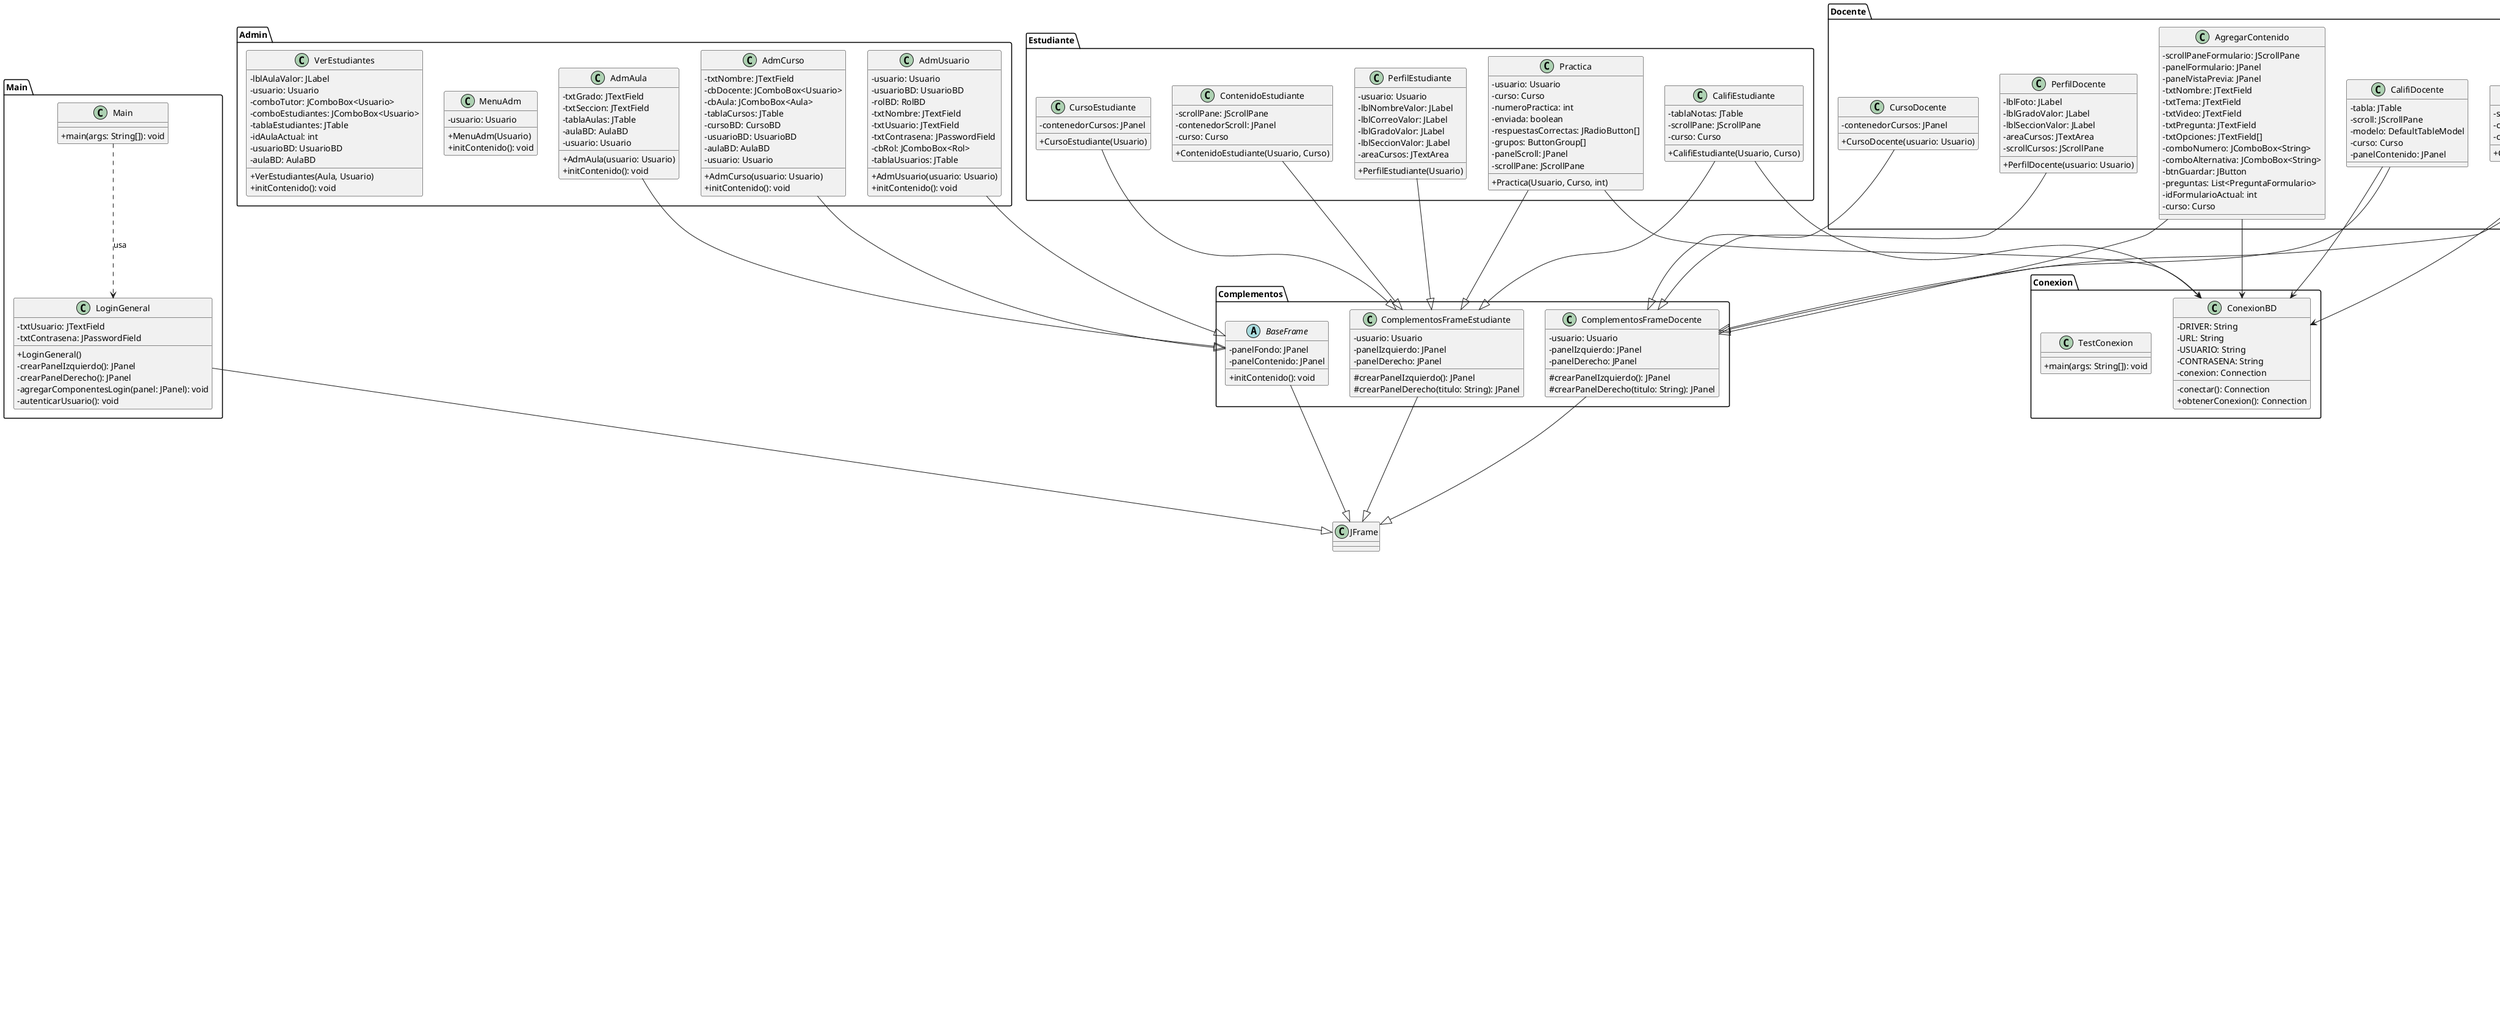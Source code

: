 @startuml
skinparam classAttributeIconSize 0

' -------------------- Main --------------------
package Main {
    class LoginGeneral {
        - txtUsuario: JTextField
        - txtContrasena: JPasswordField
        + LoginGeneral()
        - crearPanelIzquierdo(): JPanel
        - crearPanelDerecho(): JPanel
        - agregarComponentesLogin(panel: JPanel): void
        - autenticarUsuario(): void
    }

    class Main {
        + main(args: String[]): void
    }
    Main.Main ..> Main.LoginGeneral : usa
}

' -------------------- Conexion --------------------
package Conexion {
    class ConexionBD {
        - DRIVER: String
        - URL: String
        - USUARIO: String
        - CONTRASENA: String
        - conexion: Connection
        - conectar(): Connection
        + obtenerConexion(): Connection
    }

    class TestConexion {
        + main(args: String[]): void
    }
}

' -------------------- Complementos --------------------
package Complementos {
    abstract class BaseFrame {
        - panelFondo: JPanel
        - panelContenido: JPanel
        + initContenido(): void
    }

    class ComplementosFrameDocente {
        - usuario: Usuario
        - panelIzquierdo: JPanel
        - panelDerecho: JPanel
        # crearPanelIzquierdo(): JPanel
        # crearPanelDerecho(titulo: String): JPanel
    }

    class ComplementosFrameEstudiante {
        - usuario: Usuario
        - panelIzquierdo: JPanel
        - panelDerecho: JPanel
        # crearPanelIzquierdo(): JPanel
        # crearPanelDerecho(titulo: String): JPanel
    }
}

' -------------------- Admin --------------------
package Admin {
    class AdmAula {
        - txtGrado: JTextField
        - txtSeccion: JTextField
        - tablaAulas: JTable
        - aulaBD: AulaBD
        - usuario: Usuario
        + AdmAula(usuario: Usuario)
        + initContenido(): void
    }

    class AdmCurso {
        - txtNombre: JTextField
        - cbDocente: JComboBox<Usuario>
        - cbAula: JComboBox<Aula>
        - tablaCursos: JTable
        - cursoBD: CursoBD
        - usuarioBD: UsuarioBD
        - aulaBD: AulaBD
        - usuario: Usuario
        + AdmCurso(usuario: Usuario)
        + initContenido(): void
    }

    class AdmUsuario {
        - usuario: Usuario
        - usuarioBD: UsuarioBD
        - rolBD: RolBD
        - txtNombre: JTextField
        - txtUsuario: JTextField
        - txtContrasena: JPasswordField
        - cbRol: JComboBox<Rol>
        - tablaUsuarios: JTable
        + AdmUsuario(usuario: Usuario)
        + initContenido(): void
    }

    class MenuAdm {
        - usuario: Usuario
        + MenuAdm(Usuario)
        + initContenido(): void
    }

    class VerEstudiantes {
        - lblAulaValor: JLabel
        - usuario: Usuario
        - comboTutor: JComboBox<Usuario>
        - comboEstudiantes: JComboBox<Usuario>
        - tablaEstudiantes: JTable
        - idAulaActual: int
        - usuarioBD: UsuarioBD
        - aulaBD: AulaBD
        + VerEstudiantes(Aula, Usuario)
        + initContenido(): void
    }
  AdmAula --|> BaseFrame
  AdmCurso --|> BaseFrame
  AdmUsuario --|> BaseFrame
}

' -------------------- Modelos --------------------
package Modelos {
    class Aula {
        - idAula: int
        - grado: int
        - seccion: String
        + Aula()
        + Aula(idAula: int, grado: int, seccion: String)
        + getIdAula(): int
        + setIdAula(int): void
        + getGrado(): int
        + setGrado(int): void
        + getSeccion(): String
        + setSeccion(String): void
        + getGradoString(): String
        + toString(): String
    }

    class AulaBD {
        + listarAulas(): List<Aula>
        + obtenerAula(idAula: int): Aula
        + insertarAula(aula: Aula): boolean
        + actualizarAula(aula: Aula): boolean
        + eliminarAula(idAula: int): boolean
        + agregarEstudianteAlAula(idUsuario: int, idAula: int): boolean
        + eliminarEstudianteDelAula(idUsuario: int, idAula: int): boolean
    }

    class AulaUsuario {
        - id: int
        - usuario: Usuario
        - aula: Aula
        + AulaUsuario()
        + AulaUsuario(id: int, usuario: Usuario, aula: Aula)
        + getId(): int
        + setId(int): void
        + getUsuario(): Usuario
        + setUsuario(Usuario): void
        + getAula(): Aula
        + setAula(Aula): void
        + toString(): String
    }

    class AulaUsuarioBD {
        + listarUsuariosPorAula(idAula: int): List<Integer>
        + insertarAulaUsuario(idUsuario: int, idAula: int): boolean
        + eliminarUsuarioDeAula(idUsuario: int, idAula: int): boolean
    }

    class Usuario {
        - idUsuario: int
        - nombre: String
        - correo: String
        - password: String
        - rol: Rol
        + getIdUsuario(): int
        + setIdUsuario(int): void
        + getNombre(): String
        + setNombre(String): void
        + getCorreo(): String
        + setCorreo(String): void
        + getPassword(): String
        + setPassword(String): void
        + getRol(): Rol
        + setRol(Rol): void
        + toString(): String
    }

    class UsuarioBD {
        - rolrs: RolBD
        + listarUsuario(): List<Usuario>
        + obtenerUsuario(int): Usuario
        + validarUsuario(String, String): Usuario
        + insertarUsuario(Usuario): boolean
        + actualizarUsuario(Usuario): boolean
        + eliminarUsuario(int): boolean
        + obtenerIdPorCorreo(String): int
        + listarDocentes(): List<Usuario>
        + listarEstudiantes(): List<Usuario>
        + obtenerDocentePorAula(int): Usuario
        + obtenerEstudiantesPorAula(int): List<Usuario>
        + obtenerEstudiantesSinAula(): List<Usuario>
    }

    class Rol {
        - idRol: int
        - nombreRol: String
        + getIdRol(): int
        + setIdRol(int): void
        + getNombreRol(): String
        + setNombreRol(String): void
        + toString(): String
    }

    class RolBD {
        + listarRoles(): List<Rol>
        + obtenerRol(int): Rol
        + buscarRol(String): Rol
        + insertarRol(Rol): boolean
        + actualizarRol(Rol): boolean
        + eliminarRol(int): boolean
    }

    class Curso {
        - idCurso: int
        - nombre: String
        - docente: Usuario
        - aula: Aula
        + getIdCurso(): int
        + getNombre(): String
        + getDocente(): Usuario
        + getAula(): Aula
    }

    class CursoBD {
        + listarCursosPorDocente(idUsuario: int): List<Curso>
        + listarCursosPorEstudiante(idUsuario: int): List<Curso>
        + insertarCurso(Curso): boolean
        + eliminarCurso(int): boolean
    }

    class Formulario {
        - idFor: int
        - nombreFor: String
        - tema: String
        - videoUrl: String
        - idCurso: int
    }

    class FormularioBD {
        - conexion: Connection
        + obtenerFormulariosPorCurso(idCurso: int): List<Formulario>
        + insertarFormulario(Formulario): boolean
        + actualizarFormulario(Formulario): boolean
        + eliminarFormulario(int): boolean
    }

    class PreguntaFormulario {
        - nroPregunta: int
        - pregunta: String
        - opcion1: String
        - opcion2: String
        - opcion3: String
        - opcion4: String
        - respuestaCorrecta: String
    }

    class Calificacion {
        - idCalificacion: int
        - estudiante: Usuario
        - curso: Curso
        - nota: double
    }

    class Evaluador {
        + calcularNota(grupos: ButtonGroup[], respuestasCorrectas: JRadioButton[]): int
        + mostrarNota(parent: Component, nota: int): void
        + todosLosGruposRespondidos(grupos: ButtonGroup[]): boolean
    }
}



' -------------------- Docente --------------------
package Docente {
    class PerfilDocente {
        - lblFoto: JLabel
        - lblGradoValor: JLabel
        - lblSeccionValor: JLabel
        - areaCursos: JTextArea
        - scrollCursos: JScrollPane
        + PerfilDocente(usuario: Usuario)
    }

    class CursoDocente {
        - contenedorCursos: JPanel
        + CursoDocente(usuario: Usuario)
    }

    class ContenidoDocente {
        - scrollPane: JScrollPane
        - contenedorScroll: JPanel
        - curso: Curso
        + ContenidoDocente(usuario: Usuario, curso: Curso)
    }

    class CalifiDocente {
        - tabla: JTable
        - scroll: JScrollPane
        - modelo: DefaultTableModel
        - curso: Curso
        - panelContenido: JPanel
    }

    class AgregarContenido {
        - scrollPaneFormulario: JScrollPane
        - panelFormulario: JPanel
        - panelVistaPrevia: JPanel
        - txtNombre: JTextField
        - txtTema: JTextField
        - txtVideo: JTextField
        - txtPregunta: JTextField
        - txtOpciones: JTextField[]
        - comboNumero: JComboBox<String>
        - comboAlternativa: JComboBox<String>
        - btnGuardar: JButton
        - preguntas: List<PreguntaFormulario>
        - idFormularioActual: int
        - curso: Curso
    }
      PerfilDocente --|> ComplementosFrameDocente
      CursoDocente --|> ComplementosFrameDocente
      ContenidoDocente --|> ComplementosFrameDocente
      CalifiDocente --|> ComplementosFrameDocente
      AgregarContenido --|> ComplementosFrameDocente

}

' -------------------- Estudiante --------------------
package Estudiante {
    class PerfilEstudiante {
        - usuario: Usuario
        - lblNombreValor: JLabel
        - lblCorreoValor: JLabel
        - lblGradoValor: JLabel
        - lblSeccionValor: JLabel
        - areaCursos: JTextArea
        + PerfilEstudiante(Usuario)
    }

    class CursoEstudiante {
        - contenedorCursos: JPanel
        + CursoEstudiante(Usuario)
    }

    class ContenidoEstudiante {
        - scrollPane: JScrollPane
        - contenedorScroll: JPanel
        - curso: Curso
        + ContenidoEstudiante(Usuario, Curso)
    }

    class Practica {
        - usuario: Usuario
        - curso: Curso
        - numeroPractica: int
        - enviada: boolean
        - respuestasCorrectas: JRadioButton[]
        - grupos: ButtonGroup[]
        - panelScroll: JPanel
        - scrollPane: JScrollPane
        + Practica(Usuario, Curso, int)
    }

    class CalifiEstudiante {
        - tablaNotas: JTable
        - scrollPane: JScrollPane
        - curso: Curso
        + CalifiEstudiante(Usuario, Curso)
    }

  PerfilEstudiante --|> ComplementosFrameEstudiante
  CursoEstudiante --|> ComplementosFrameEstudiante
  ContenidoEstudiante --|> ComplementosFrameEstudiante
  Practica --|> ComplementosFrameEstudiante
  CalifiEstudiante --|> ComplementosFrameEstudiante
}

class JFrame

' -------------------- Relaciones -------------------
Usuario --> Rol
Curso --> Usuario
Curso --> Aula
Formulario --> Curso
Formulario --> PreguntaFormulario
CursoBD --> Curso
FormularioBD --> Formulario
FormularioBD --> PreguntaFormulario
Calificacion --> Usuario
Calificacion --> Curso
Evaluador --> ButtonGroup
Evaluador --> JRadioButton
Evaluador --> Component
AulaUsuarioBD --> AulaUsuario
AulaBD --> Usuario
RolBD --> Rol


LoginGeneral --|> JFrame
ComplementosFrameDocente --|> JFrame
ComplementosFrameEstudiante --|> JFrame
BaseFrame --|> JFrame

ContenidoDocente --> ConexionBD
AgregarContenido --> ConexionBD
CalifiDocente --> ConexionBD
Practica --> ConexionBD
CalifiEstudiante --> ConexionBD

@enduml
